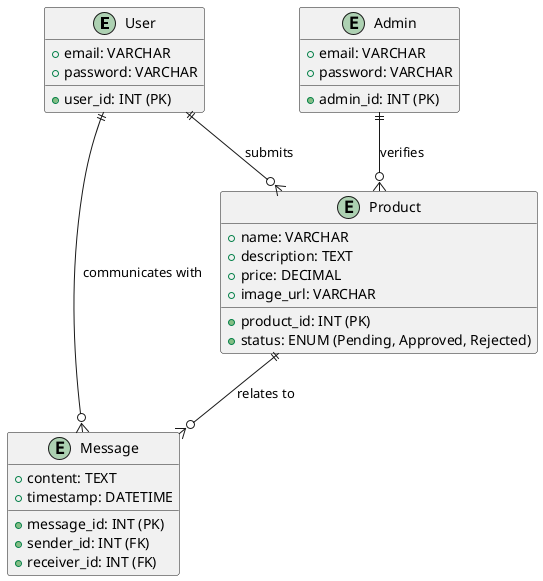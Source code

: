 @startuml   

entity "User" {
    +user_id: INT (PK)
    +email: VARCHAR
    +password: VARCHAR
}

entity "Product" {
    +product_id: INT (PK)
    +name: VARCHAR
    +description: TEXT
    +price: DECIMAL
    +status: ENUM (Pending, Approved, Rejected)
    +image_url: VARCHAR
}

entity "Admin" {
    +admin_id: INT (PK)
    +email: VARCHAR
    +password: VARCHAR
}

entity "Message" {
    +message_id: INT (PK)
    +sender_id: INT (FK)
    +receiver_id: INT (FK)
    +content: TEXT
    +timestamp: DATETIME
}

User ||--o{ Product : "submits"
Product ||--o{ Message : "relates to"
User ||--o{ Message : "communicates with"
Admin ||--o{ Product : "verifies"

@enduml
